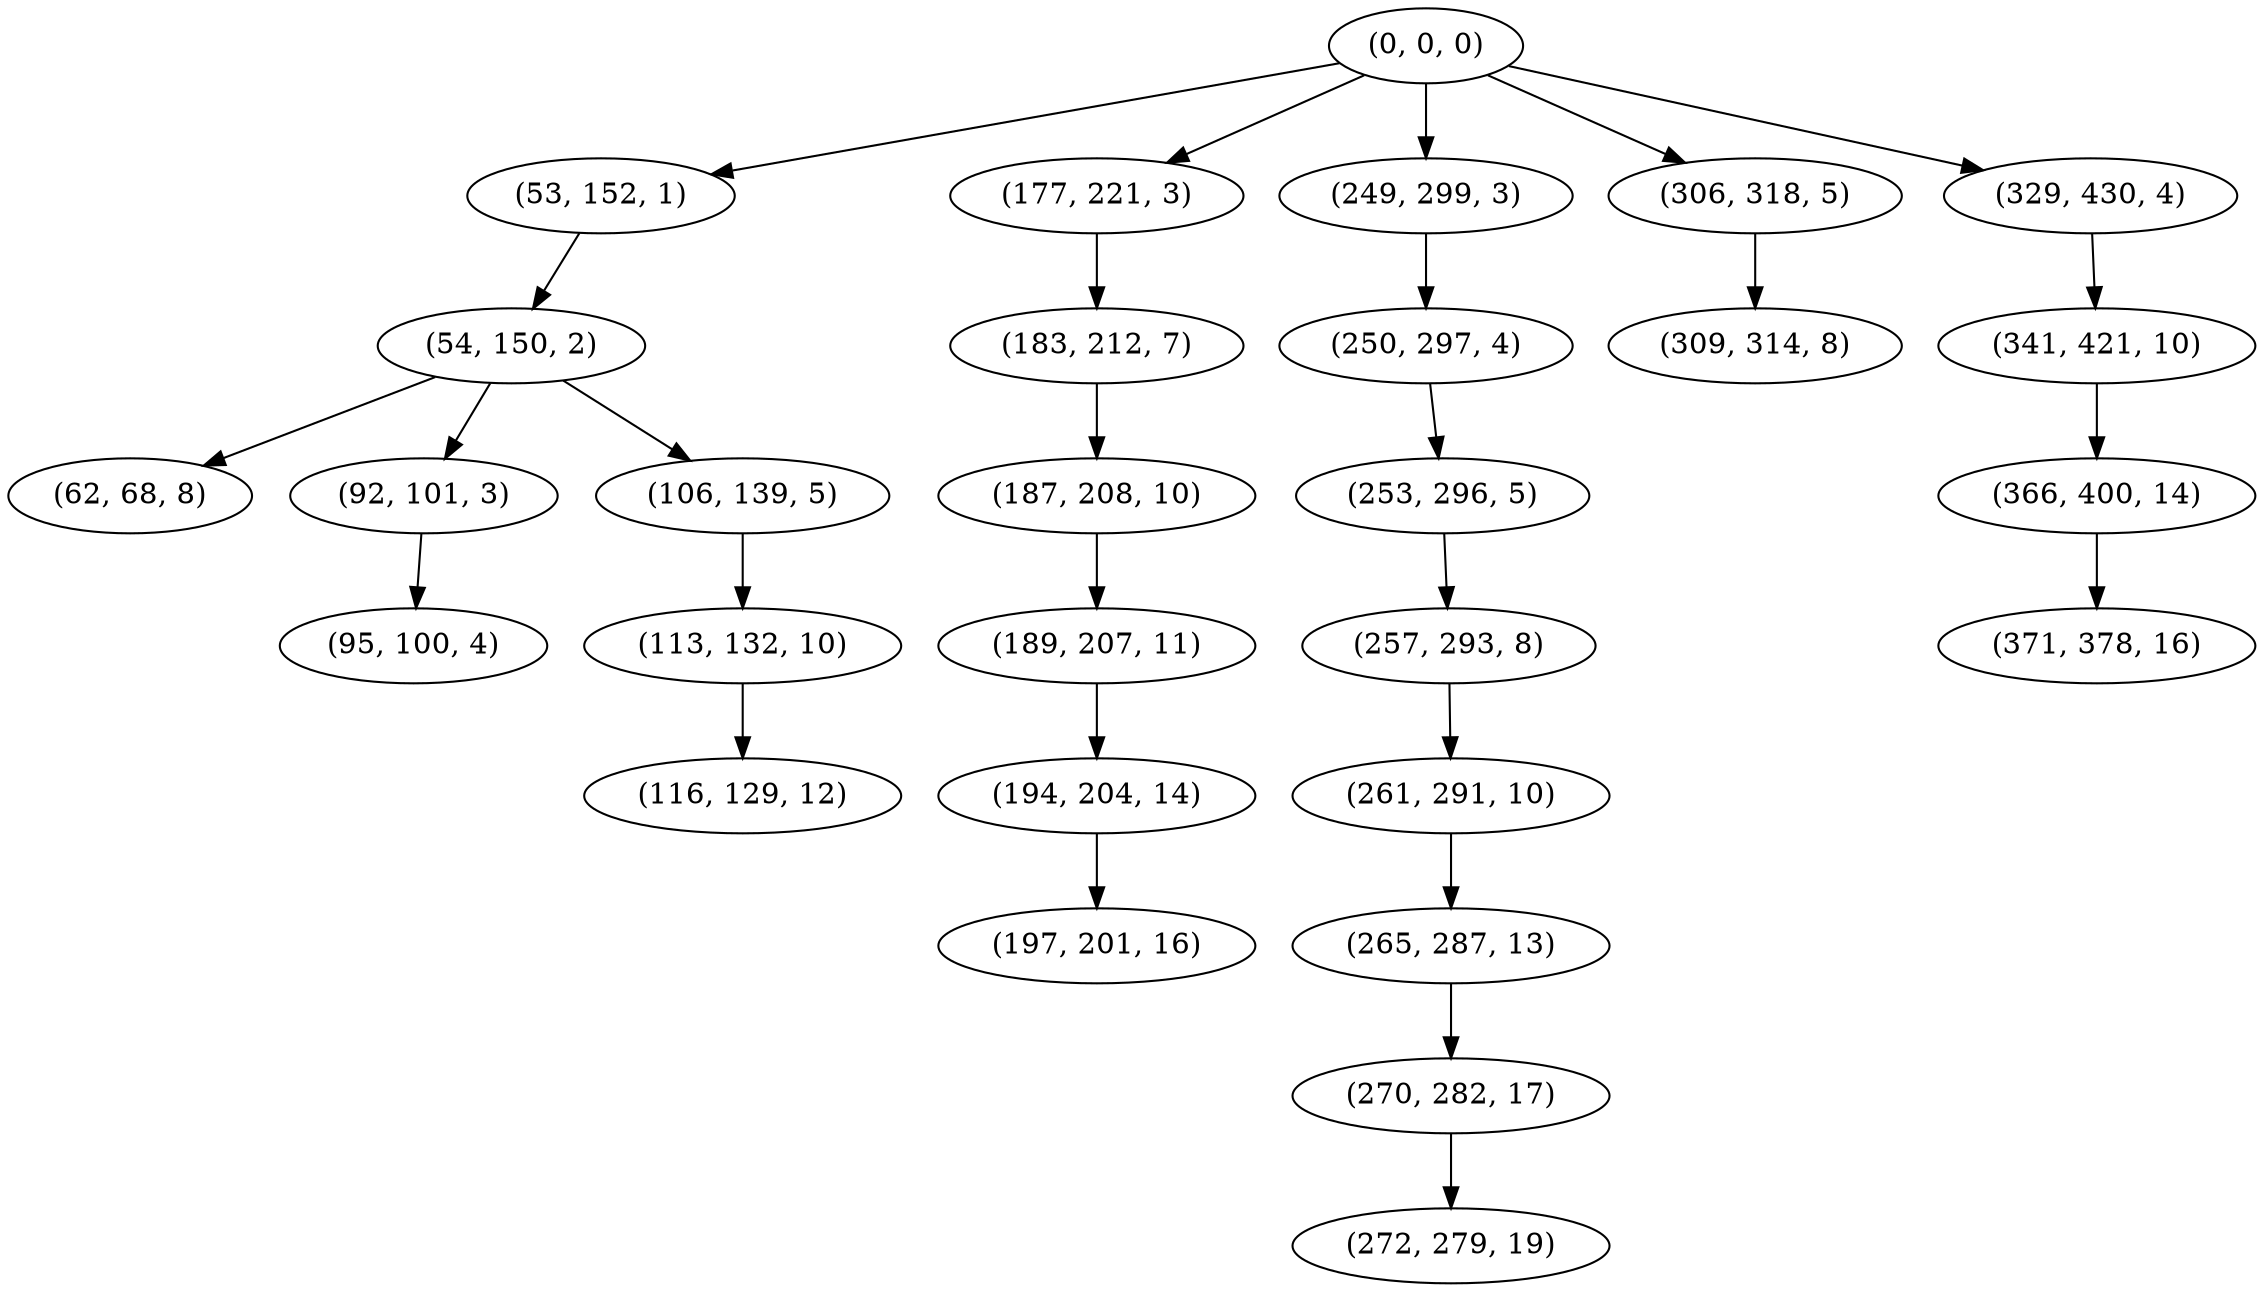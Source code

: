 digraph tree {
    "(0, 0, 0)";
    "(53, 152, 1)";
    "(54, 150, 2)";
    "(62, 68, 8)";
    "(92, 101, 3)";
    "(95, 100, 4)";
    "(106, 139, 5)";
    "(113, 132, 10)";
    "(116, 129, 12)";
    "(177, 221, 3)";
    "(183, 212, 7)";
    "(187, 208, 10)";
    "(189, 207, 11)";
    "(194, 204, 14)";
    "(197, 201, 16)";
    "(249, 299, 3)";
    "(250, 297, 4)";
    "(253, 296, 5)";
    "(257, 293, 8)";
    "(261, 291, 10)";
    "(265, 287, 13)";
    "(270, 282, 17)";
    "(272, 279, 19)";
    "(306, 318, 5)";
    "(309, 314, 8)";
    "(329, 430, 4)";
    "(341, 421, 10)";
    "(366, 400, 14)";
    "(371, 378, 16)";
    "(0, 0, 0)" -> "(53, 152, 1)";
    "(0, 0, 0)" -> "(177, 221, 3)";
    "(0, 0, 0)" -> "(249, 299, 3)";
    "(0, 0, 0)" -> "(306, 318, 5)";
    "(0, 0, 0)" -> "(329, 430, 4)";
    "(53, 152, 1)" -> "(54, 150, 2)";
    "(54, 150, 2)" -> "(62, 68, 8)";
    "(54, 150, 2)" -> "(92, 101, 3)";
    "(54, 150, 2)" -> "(106, 139, 5)";
    "(92, 101, 3)" -> "(95, 100, 4)";
    "(106, 139, 5)" -> "(113, 132, 10)";
    "(113, 132, 10)" -> "(116, 129, 12)";
    "(177, 221, 3)" -> "(183, 212, 7)";
    "(183, 212, 7)" -> "(187, 208, 10)";
    "(187, 208, 10)" -> "(189, 207, 11)";
    "(189, 207, 11)" -> "(194, 204, 14)";
    "(194, 204, 14)" -> "(197, 201, 16)";
    "(249, 299, 3)" -> "(250, 297, 4)";
    "(250, 297, 4)" -> "(253, 296, 5)";
    "(253, 296, 5)" -> "(257, 293, 8)";
    "(257, 293, 8)" -> "(261, 291, 10)";
    "(261, 291, 10)" -> "(265, 287, 13)";
    "(265, 287, 13)" -> "(270, 282, 17)";
    "(270, 282, 17)" -> "(272, 279, 19)";
    "(306, 318, 5)" -> "(309, 314, 8)";
    "(329, 430, 4)" -> "(341, 421, 10)";
    "(341, 421, 10)" -> "(366, 400, 14)";
    "(366, 400, 14)" -> "(371, 378, 16)";
}
